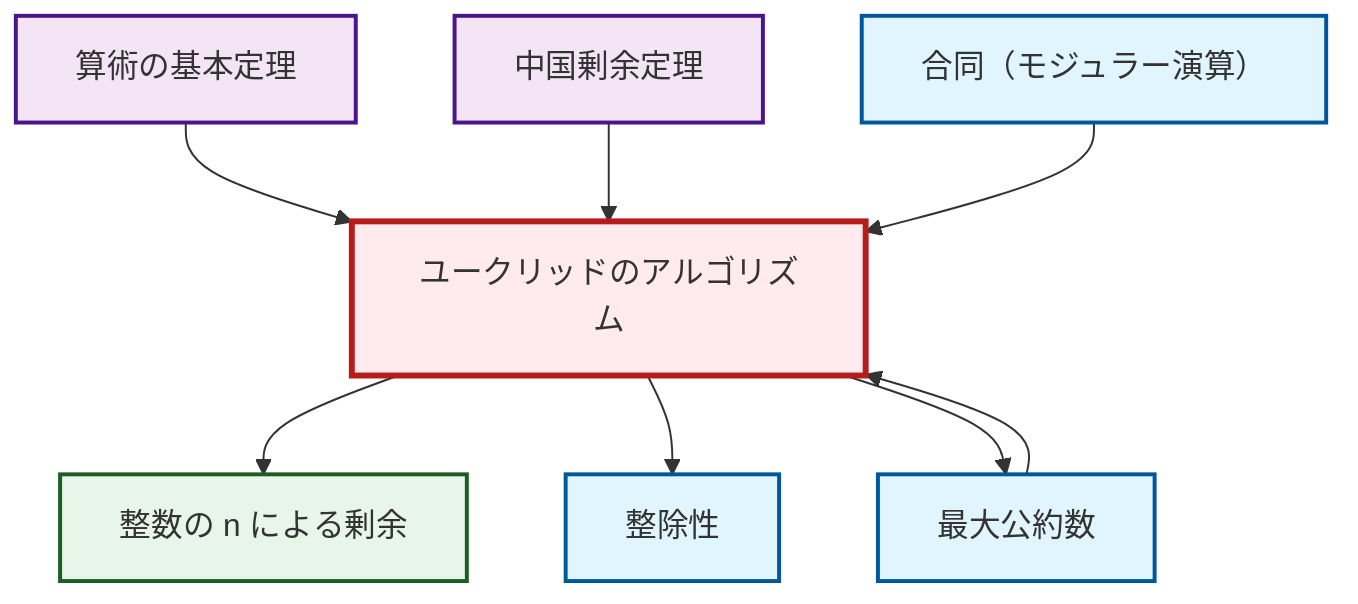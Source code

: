 graph TD
    classDef definition fill:#e1f5fe,stroke:#01579b,stroke-width:2px
    classDef theorem fill:#f3e5f5,stroke:#4a148c,stroke-width:2px
    classDef axiom fill:#fff3e0,stroke:#e65100,stroke-width:2px
    classDef example fill:#e8f5e9,stroke:#1b5e20,stroke-width:2px
    classDef current fill:#ffebee,stroke:#b71c1c,stroke-width:3px
    def-congruence["合同（モジュラー演算）"]:::definition
    thm-fundamental-arithmetic["算術の基本定理"]:::theorem
    ex-quotient-integers-mod-n["整数の n による剰余"]:::example
    def-divisibility["整除性"]:::definition
    thm-euclidean-algorithm["ユークリッドのアルゴリズム"]:::theorem
    thm-chinese-remainder["中国剰余定理"]:::theorem
    def-gcd["最大公約数"]:::definition
    thm-fundamental-arithmetic --> thm-euclidean-algorithm
    thm-euclidean-algorithm --> ex-quotient-integers-mod-n
    def-gcd --> thm-euclidean-algorithm
    thm-euclidean-algorithm --> def-divisibility
    thm-chinese-remainder --> thm-euclidean-algorithm
    def-congruence --> thm-euclidean-algorithm
    thm-euclidean-algorithm --> def-gcd
    class thm-euclidean-algorithm current
